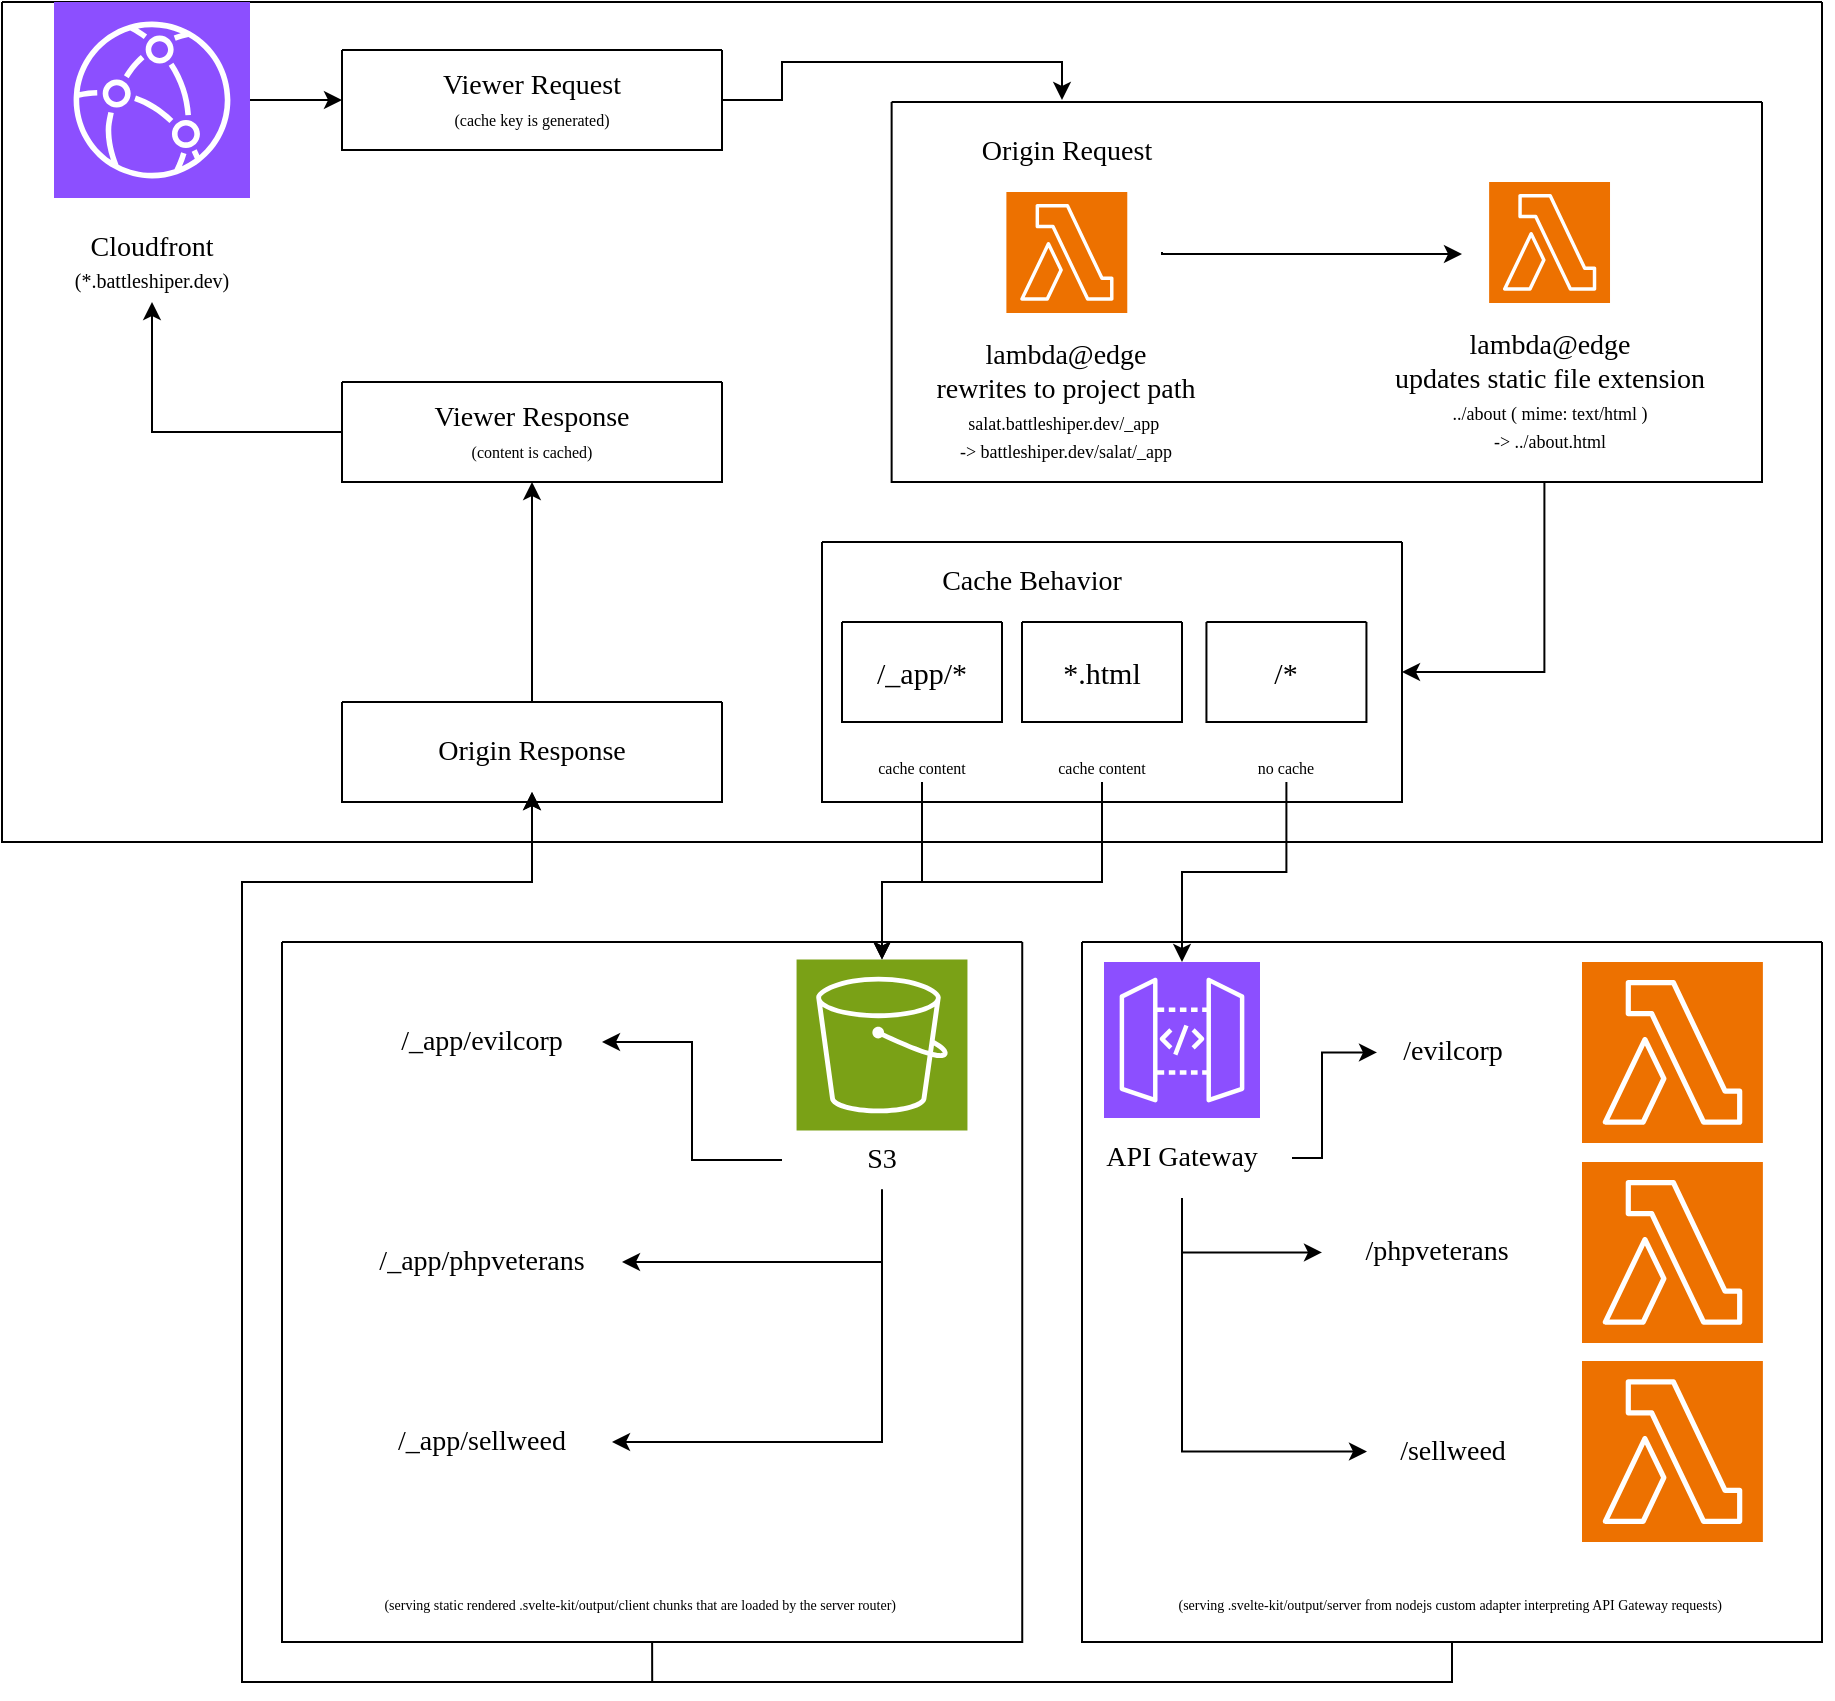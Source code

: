 <mxfile version="24.6.4" type="device">
  <diagram name="Page-1" id="aea2eVyua5f_ueuhamic">
    <mxGraphModel dx="1434" dy="794" grid="1" gridSize="10" guides="1" tooltips="1" connect="1" arrows="1" fold="1" page="1" pageScale="1" pageWidth="850" pageHeight="1100" math="0" shadow="0">
      <root>
        <mxCell id="0" />
        <mxCell id="1" parent="0" />
        <mxCell id="OIH57Cj0RyYtuAbzgee4-18" value="" style="swimlane;startSize=0;" parent="1" vertex="1">
          <mxGeometry x="80" y="60" width="910" height="420" as="geometry" />
        </mxCell>
        <mxCell id="OIH57Cj0RyYtuAbzgee4-5" value="" style="group" parent="OIH57Cj0RyYtuAbzgee4-18" vertex="1" connectable="0">
          <mxGeometry width="150" height="150" as="geometry" />
        </mxCell>
        <mxCell id="OIH57Cj0RyYtuAbzgee4-3" value="" style="sketch=0;points=[[0,0,0],[0.25,0,0],[0.5,0,0],[0.75,0,0],[1,0,0],[0,1,0],[0.25,1,0],[0.5,1,0],[0.75,1,0],[1,1,0],[0,0.25,0],[0,0.5,0],[0,0.75,0],[1,0.25,0],[1,0.5,0],[1,0.75,0]];outlineConnect=0;fontColor=#232F3E;fillColor=#8C4FFF;strokeColor=#ffffff;dashed=0;verticalLabelPosition=bottom;verticalAlign=top;align=center;html=1;fontSize=12;fontStyle=0;aspect=fixed;shape=mxgraph.aws4.resourceIcon;resIcon=mxgraph.aws4.cloudfront;" parent="OIH57Cj0RyYtuAbzgee4-5" vertex="1">
          <mxGeometry x="26" width="98" height="98" as="geometry" />
        </mxCell>
        <mxCell id="OIH57Cj0RyYtuAbzgee4-4" value="&lt;font style=&quot;font-size: 14px;&quot; data-font-src=&quot;https://fonts.googleapis.com/css?family=Ubuntu&quot;&gt;Cloudfront&lt;/font&gt;&lt;div&gt;&lt;font style=&quot;font-size: 10px;&quot;&gt;(*.battleshiper.dev)&lt;/font&gt;&lt;/div&gt;" style="text;html=1;align=center;verticalAlign=middle;whiteSpace=wrap;rounded=0;fontFamily=Ubuntu;fontSource=https%3A%2F%2Ffonts.googleapis.com%2Fcss%3Ffamily%3DUbuntu;" parent="OIH57Cj0RyYtuAbzgee4-5" vertex="1">
          <mxGeometry y="110" width="150" height="40" as="geometry" />
        </mxCell>
        <mxCell id="OIH57Cj0RyYtuAbzgee4-29" style="edgeStyle=orthogonalEdgeStyle;rounded=0;orthogonalLoop=1;jettySize=auto;html=1;exitX=1;exitY=0.5;exitDx=0;exitDy=0;" parent="OIH57Cj0RyYtuAbzgee4-18" source="OIH57Cj0RyYtuAbzgee4-15" edge="1">
          <mxGeometry relative="1" as="geometry">
            <Array as="points">
              <mxPoint x="390" y="49" />
              <mxPoint x="390" y="30" />
              <mxPoint x="530" y="30" />
              <mxPoint x="530" y="49" />
            </Array>
            <mxPoint x="530" y="49" as="targetPoint" />
          </mxGeometry>
        </mxCell>
        <mxCell id="OIH57Cj0RyYtuAbzgee4-15" value="" style="swimlane;startSize=0;" parent="OIH57Cj0RyYtuAbzgee4-18" vertex="1">
          <mxGeometry x="170" y="24" width="190" height="50" as="geometry" />
        </mxCell>
        <mxCell id="OIH57Cj0RyYtuAbzgee4-9" value="&lt;span style=&quot;font-size: 14px;&quot;&gt;Viewer Request&lt;/span&gt;&lt;br&gt;&lt;font style=&quot;font-size: 8px;&quot;&gt;(cache key is generated)&lt;/font&gt;" style="text;html=1;align=center;verticalAlign=middle;whiteSpace=wrap;rounded=0;fontFamily=Ubuntu;fontSource=https%3A%2F%2Ffonts.googleapis.com%2Fcss%3Ffamily%3DUbuntu;" parent="OIH57Cj0RyYtuAbzgee4-15" vertex="1">
          <mxGeometry x="20" y="5" width="150" height="40" as="geometry" />
        </mxCell>
        <mxCell id="OIH57Cj0RyYtuAbzgee4-21" value="" style="group" parent="OIH57Cj0RyYtuAbzgee4-18" vertex="1" connectable="0">
          <mxGeometry x="380" y="50" width="500" height="190" as="geometry" />
        </mxCell>
        <mxCell id="OIH57Cj0RyYtuAbzgee4-20" value="" style="group" parent="OIH57Cj0RyYtuAbzgee4-21" vertex="1" connectable="0">
          <mxGeometry x="64.815" width="435.185" height="190" as="geometry" />
        </mxCell>
        <mxCell id="OIH57Cj0RyYtuAbzgee4-16" value="" style="swimlane;startSize=0;" parent="OIH57Cj0RyYtuAbzgee4-20" vertex="1">
          <mxGeometry width="435.185" height="190" as="geometry" />
        </mxCell>
        <mxCell id="OIH57Cj0RyYtuAbzgee4-8" value="&lt;span style=&quot;font-size: 14px;&quot;&gt;Origin Request&lt;/span&gt;" style="text;html=1;align=center;verticalAlign=middle;whiteSpace=wrap;rounded=0;fontFamily=Ubuntu;fontSource=https%3A%2F%2Ffonts.googleapis.com%2Fcss%3Ffamily%3DUbuntu;" parent="OIH57Cj0RyYtuAbzgee4-16" vertex="1">
          <mxGeometry x="15.19" y="5" width="144.82" height="40" as="geometry" />
        </mxCell>
        <mxCell id="OIH57Cj0RyYtuAbzgee4-1" value="" style="sketch=0;points=[[0,0,0],[0.25,0,0],[0.5,0,0],[0.75,0,0],[1,0,0],[0,1,0],[0.25,1,0],[0.5,1,0],[0.75,1,0],[1,1,0],[0,0.25,0],[0,0.5,0],[0,0.75,0],[1,0.25,0],[1,0.5,0],[1,0.75,0]];outlineConnect=0;fontColor=#232F3E;fillColor=#ED7100;strokeColor=#ffffff;dashed=0;verticalLabelPosition=bottom;verticalAlign=top;align=center;html=1;fontSize=12;fontStyle=0;aspect=fixed;shape=mxgraph.aws4.resourceIcon;resIcon=mxgraph.aws4.lambda;" parent="OIH57Cj0RyYtuAbzgee4-16" vertex="1">
          <mxGeometry x="57.379" y="45" width="60.444" height="60.444" as="geometry" />
        </mxCell>
        <mxCell id="OIH57Cj0RyYtuAbzgee4-6" value="&lt;span style=&quot;font-size: 14px;&quot;&gt;lambda@edge&lt;/span&gt;&lt;br&gt;&lt;span style=&quot;font-size: 14px;&quot;&gt;rewrites to project path&lt;/span&gt;&lt;br&gt;&lt;font style=&quot;font-size: 9px;&quot;&gt;salat.battleshiper.dev/_app&amp;nbsp;&lt;/font&gt;&lt;div&gt;&lt;font style=&quot;font-size: 9px;&quot;&gt;-&amp;gt; battleshiper.dev/salat/_app&lt;/font&gt;&lt;/div&gt;" style="text;html=1;align=center;verticalAlign=middle;whiteSpace=wrap;rounded=0;fontFamily=Ubuntu;fontSource=https%3A%2F%2Ffonts.googleapis.com%2Fcss%3Ffamily%3DUbuntu;" parent="OIH57Cj0RyYtuAbzgee4-16" vertex="1">
          <mxGeometry x="-162.398" y="130" width="500.0" height="40" as="geometry" />
        </mxCell>
        <mxCell id="AKT0QYyOkNuYREVJYvbi-13" value="" style="group" vertex="1" connectable="0" parent="OIH57Cj0RyYtuAbzgee4-16">
          <mxGeometry x="245.185" y="40" width="167.58" height="125" as="geometry" />
        </mxCell>
        <mxCell id="AKT0QYyOkNuYREVJYvbi-11" value="" style="sketch=0;points=[[0,0,0],[0.25,0,0],[0.5,0,0],[0.75,0,0],[1,0,0],[0,1,0],[0.25,1,0],[0.5,1,0],[0.75,1,0],[1,1,0],[0,0.25,0],[0,0.5,0],[0,0.75,0],[1,0.25,0],[1,0.5,0],[1,0.75,0]];outlineConnect=0;fontColor=#232F3E;fillColor=#ED7100;strokeColor=#ffffff;dashed=0;verticalLabelPosition=bottom;verticalAlign=top;align=center;html=1;fontSize=12;fontStyle=0;aspect=fixed;shape=mxgraph.aws4.resourceIcon;resIcon=mxgraph.aws4.lambda;" vertex="1" parent="AKT0QYyOkNuYREVJYvbi-13">
          <mxGeometry x="53.564" width="60.444" height="60.444" as="geometry" />
        </mxCell>
        <mxCell id="AKT0QYyOkNuYREVJYvbi-12" value="&lt;span style=&quot;font-size: 14px;&quot;&gt;lambda@edge&lt;/span&gt;&lt;br&gt;&lt;span style=&quot;font-size: 14px;&quot;&gt;updates static file extension&lt;/span&gt;&lt;br&gt;&lt;font style=&quot;font-size: 9px;&quot;&gt;../about ( mime: text/html )&lt;/font&gt;&lt;div&gt;&lt;font style=&quot;font-size: 9px;&quot;&gt;-&amp;gt; ../about.html&lt;/font&gt;&lt;/div&gt;" style="text;html=1;align=center;verticalAlign=middle;whiteSpace=wrap;rounded=0;fontFamily=Ubuntu;fontSource=https%3A%2F%2Ffonts.googleapis.com%2Fcss%3Ffamily%3DUbuntu;" vertex="1" parent="AKT0QYyOkNuYREVJYvbi-13">
          <mxGeometry x="-10" y="85" width="187.58" height="40" as="geometry" />
        </mxCell>
        <mxCell id="AKT0QYyOkNuYREVJYvbi-14" style="edgeStyle=orthogonalEdgeStyle;rounded=0;orthogonalLoop=1;jettySize=auto;html=1;" edge="1" parent="OIH57Cj0RyYtuAbzgee4-16">
          <mxGeometry relative="1" as="geometry">
            <mxPoint x="135.185" y="75" as="sourcePoint" />
            <mxPoint x="285.185" y="76" as="targetPoint" />
            <Array as="points">
              <mxPoint x="217" y="76" />
              <mxPoint x="299" y="76" />
            </Array>
          </mxGeometry>
        </mxCell>
        <mxCell id="OIH57Cj0RyYtuAbzgee4-32" style="edgeStyle=orthogonalEdgeStyle;rounded=0;orthogonalLoop=1;jettySize=auto;html=1;entryX=0.5;entryY=1;entryDx=0;entryDy=0;" parent="OIH57Cj0RyYtuAbzgee4-18" source="OIH57Cj0RyYtuAbzgee4-22" target="OIH57Cj0RyYtuAbzgee4-24" edge="1">
          <mxGeometry relative="1" as="geometry" />
        </mxCell>
        <mxCell id="OIH57Cj0RyYtuAbzgee4-22" value="" style="swimlane;startSize=0;" parent="OIH57Cj0RyYtuAbzgee4-18" vertex="1">
          <mxGeometry x="170" y="350" width="190" height="50" as="geometry" />
        </mxCell>
        <mxCell id="OIH57Cj0RyYtuAbzgee4-23" value="&lt;span style=&quot;font-size: 14px;&quot;&gt;Origin Response&lt;/span&gt;" style="text;html=1;align=center;verticalAlign=middle;whiteSpace=wrap;rounded=0;fontFamily=Ubuntu;fontSource=https%3A%2F%2Ffonts.googleapis.com%2Fcss%3Ffamily%3DUbuntu;" parent="OIH57Cj0RyYtuAbzgee4-22" vertex="1">
          <mxGeometry x="20" y="5" width="150" height="40" as="geometry" />
        </mxCell>
        <mxCell id="OIH57Cj0RyYtuAbzgee4-31" style="edgeStyle=orthogonalEdgeStyle;rounded=0;orthogonalLoop=1;jettySize=auto;html=1;entryX=0.5;entryY=1;entryDx=0;entryDy=0;" parent="OIH57Cj0RyYtuAbzgee4-18" source="OIH57Cj0RyYtuAbzgee4-24" target="OIH57Cj0RyYtuAbzgee4-4" edge="1">
          <mxGeometry relative="1" as="geometry" />
        </mxCell>
        <mxCell id="OIH57Cj0RyYtuAbzgee4-24" value="" style="swimlane;startSize=0;" parent="OIH57Cj0RyYtuAbzgee4-18" vertex="1">
          <mxGeometry x="170" y="190" width="190" height="50" as="geometry" />
        </mxCell>
        <mxCell id="OIH57Cj0RyYtuAbzgee4-25" value="&lt;span style=&quot;font-size: 14px;&quot;&gt;Viewer Response&lt;/span&gt;&lt;br&gt;&lt;font style=&quot;font-size: 8px;&quot;&gt;(content is cached)&lt;/font&gt;" style="text;html=1;align=center;verticalAlign=middle;whiteSpace=wrap;rounded=0;fontFamily=Ubuntu;fontSource=https%3A%2F%2Ffonts.googleapis.com%2Fcss%3Ffamily%3DUbuntu;" parent="OIH57Cj0RyYtuAbzgee4-24" vertex="1">
          <mxGeometry x="20" y="5" width="150" height="40" as="geometry" />
        </mxCell>
        <mxCell id="OIH57Cj0RyYtuAbzgee4-28" style="edgeStyle=orthogonalEdgeStyle;rounded=0;orthogonalLoop=1;jettySize=auto;html=1;entryX=0;entryY=0.5;entryDx=0;entryDy=0;" parent="OIH57Cj0RyYtuAbzgee4-18" source="OIH57Cj0RyYtuAbzgee4-3" target="OIH57Cj0RyYtuAbzgee4-15" edge="1">
          <mxGeometry relative="1" as="geometry" />
        </mxCell>
        <mxCell id="OIH57Cj0RyYtuAbzgee4-33" value="" style="swimlane;startSize=0;" parent="OIH57Cj0RyYtuAbzgee4-18" vertex="1">
          <mxGeometry x="410" y="270" width="290" height="130" as="geometry" />
        </mxCell>
        <mxCell id="OIH57Cj0RyYtuAbzgee4-34" value="&lt;span style=&quot;font-size: 14px;&quot;&gt;Cache Behavior&lt;/span&gt;" style="text;html=1;align=center;verticalAlign=middle;whiteSpace=wrap;rounded=0;fontFamily=Ubuntu;fontSource=https%3A%2F%2Ffonts.googleapis.com%2Fcss%3Ffamily%3DUbuntu;" parent="OIH57Cj0RyYtuAbzgee4-33" vertex="1">
          <mxGeometry x="30" width="150" height="40" as="geometry" />
        </mxCell>
        <mxCell id="OIH57Cj0RyYtuAbzgee4-51" value="&lt;font style=&quot;font-size: 8px;&quot;&gt;no cache&lt;/font&gt;" style="text;html=1;align=center;verticalAlign=middle;whiteSpace=wrap;rounded=0;fontFamily=Ubuntu;fontSource=https%3A%2F%2Ffonts.googleapis.com%2Fcss%3Ffamily%3DUbuntu;fontSize=15;" parent="OIH57Cj0RyYtuAbzgee4-33" vertex="1">
          <mxGeometry x="201.11" y="100" width="62.22" height="20" as="geometry" />
        </mxCell>
        <mxCell id="OIH57Cj0RyYtuAbzgee4-55" value="" style="group" parent="OIH57Cj0RyYtuAbzgee4-33" vertex="1" connectable="0">
          <mxGeometry x="10" y="40" width="80" height="80" as="geometry" />
        </mxCell>
        <mxCell id="OIH57Cj0RyYtuAbzgee4-39" value="" style="group" parent="OIH57Cj0RyYtuAbzgee4-55" vertex="1" connectable="0">
          <mxGeometry width="80" height="50" as="geometry" />
        </mxCell>
        <mxCell id="OIH57Cj0RyYtuAbzgee4-36" value="" style="swimlane;startSize=0;" parent="OIH57Cj0RyYtuAbzgee4-39" vertex="1">
          <mxGeometry width="80" height="50" as="geometry" />
        </mxCell>
        <mxCell id="OIH57Cj0RyYtuAbzgee4-38" value="&lt;font style=&quot;font-size: 15px;&quot;&gt;/_app/*&lt;/font&gt;" style="text;html=1;align=center;verticalAlign=middle;whiteSpace=wrap;rounded=0;fontFamily=Ubuntu;fontSource=https%3A%2F%2Ffonts.googleapis.com%2Fcss%3Ffamily%3DUbuntu;fontSize=15;" parent="OIH57Cj0RyYtuAbzgee4-39" vertex="1">
          <mxGeometry x="8.889" y="5" width="62.222" height="40" as="geometry" />
        </mxCell>
        <mxCell id="OIH57Cj0RyYtuAbzgee4-50" value="&lt;font style=&quot;font-size: 8px;&quot;&gt;cache content&lt;/font&gt;" style="text;html=1;align=center;verticalAlign=middle;whiteSpace=wrap;rounded=0;fontFamily=Ubuntu;fontSource=https%3A%2F%2Ffonts.googleapis.com%2Fcss%3Ffamily%3DUbuntu;fontSize=15;" parent="OIH57Cj0RyYtuAbzgee4-55" vertex="1">
          <mxGeometry x="8.89" y="60" width="62.22" height="20" as="geometry" />
        </mxCell>
        <mxCell id="OIH57Cj0RyYtuAbzgee4-46" value="" style="group" parent="OIH57Cj0RyYtuAbzgee4-33" vertex="1" connectable="0">
          <mxGeometry x="192.22" y="40" width="80" height="50" as="geometry" />
        </mxCell>
        <mxCell id="OIH57Cj0RyYtuAbzgee4-47" value="" style="swimlane;startSize=0;" parent="OIH57Cj0RyYtuAbzgee4-46" vertex="1">
          <mxGeometry width="80" height="50" as="geometry" />
        </mxCell>
        <mxCell id="OIH57Cj0RyYtuAbzgee4-48" value="&lt;font style=&quot;font-size: 15px;&quot;&gt;/*&lt;/font&gt;" style="text;html=1;align=center;verticalAlign=middle;whiteSpace=wrap;rounded=0;fontFamily=Ubuntu;fontSource=https%3A%2F%2Ffonts.googleapis.com%2Fcss%3Ffamily%3DUbuntu;fontSize=15;" parent="OIH57Cj0RyYtuAbzgee4-46" vertex="1">
          <mxGeometry x="8.889" y="5" width="62.222" height="40" as="geometry" />
        </mxCell>
        <mxCell id="AKT0QYyOkNuYREVJYvbi-5" value="" style="group" vertex="1" connectable="0" parent="OIH57Cj0RyYtuAbzgee4-33">
          <mxGeometry x="100" y="40" width="80" height="50" as="geometry" />
        </mxCell>
        <mxCell id="AKT0QYyOkNuYREVJYvbi-6" value="" style="swimlane;startSize=0;" vertex="1" parent="AKT0QYyOkNuYREVJYvbi-5">
          <mxGeometry width="80" height="50" as="geometry" />
        </mxCell>
        <mxCell id="AKT0QYyOkNuYREVJYvbi-7" value="&lt;font style=&quot;font-size: 15px;&quot;&gt;*.html&lt;/font&gt;" style="text;html=1;align=center;verticalAlign=middle;whiteSpace=wrap;rounded=0;fontFamily=Ubuntu;fontSource=https%3A%2F%2Ffonts.googleapis.com%2Fcss%3Ffamily%3DUbuntu;fontSize=15;" vertex="1" parent="AKT0QYyOkNuYREVJYvbi-5">
          <mxGeometry x="8.889" y="5" width="62.222" height="40" as="geometry" />
        </mxCell>
        <mxCell id="AKT0QYyOkNuYREVJYvbi-8" value="&lt;font style=&quot;font-size: 8px;&quot;&gt;cache content&lt;/font&gt;" style="text;html=1;align=center;verticalAlign=middle;whiteSpace=wrap;rounded=0;fontFamily=Ubuntu;fontSource=https%3A%2F%2Ffonts.googleapis.com%2Fcss%3Ffamily%3DUbuntu;fontSize=15;" vertex="1" parent="OIH57Cj0RyYtuAbzgee4-33">
          <mxGeometry x="108.89" y="100" width="62.22" height="20" as="geometry" />
        </mxCell>
        <mxCell id="AKT0QYyOkNuYREVJYvbi-10" style="edgeStyle=orthogonalEdgeStyle;rounded=0;orthogonalLoop=1;jettySize=auto;html=1;entryX=1;entryY=0.5;entryDx=0;entryDy=0;exitX=0.75;exitY=1;exitDx=0;exitDy=0;" edge="1" parent="OIH57Cj0RyYtuAbzgee4-18" source="OIH57Cj0RyYtuAbzgee4-16" target="OIH57Cj0RyYtuAbzgee4-33">
          <mxGeometry relative="1" as="geometry" />
        </mxCell>
        <mxCell id="OIH57Cj0RyYtuAbzgee4-54" style="edgeStyle=orthogonalEdgeStyle;rounded=0;orthogonalLoop=1;jettySize=auto;html=1;entryX=0.5;entryY=0;entryDx=0;entryDy=0;entryPerimeter=0;" parent="1" source="OIH57Cj0RyYtuAbzgee4-51" target="OIH57Cj0RyYtuAbzgee4-2" edge="1">
          <mxGeometry relative="1" as="geometry" />
        </mxCell>
        <mxCell id="AKT0QYyOkNuYREVJYvbi-4" style="edgeStyle=orthogonalEdgeStyle;rounded=0;orthogonalLoop=1;jettySize=auto;html=1;entryX=0.5;entryY=1;entryDx=0;entryDy=0;exitX=0.5;exitY=1;exitDx=0;exitDy=0;" edge="1" parent="1" source="OIH57Cj0RyYtuAbzgee4-57" target="OIH57Cj0RyYtuAbzgee4-23">
          <mxGeometry relative="1" as="geometry">
            <Array as="points">
              <mxPoint x="805" y="900" />
              <mxPoint x="200" y="900" />
              <mxPoint x="200" y="500" />
              <mxPoint x="345" y="500" />
            </Array>
          </mxGeometry>
        </mxCell>
        <mxCell id="OIH57Cj0RyYtuAbzgee4-57" value="" style="swimlane;startSize=0;" parent="1" vertex="1">
          <mxGeometry x="620" y="530" width="370" height="350" as="geometry" />
        </mxCell>
        <mxCell id="OIH57Cj0RyYtuAbzgee4-73" style="edgeStyle=orthogonalEdgeStyle;rounded=0;orthogonalLoop=1;jettySize=auto;html=1;entryX=0;entryY=0.5;entryDx=0;entryDy=0;exitX=0.5;exitY=1;exitDx=0;exitDy=0;" parent="OIH57Cj0RyYtuAbzgee4-57" source="OIH57Cj0RyYtuAbzgee4-58" target="OIH57Cj0RyYtuAbzgee4-64" edge="1">
          <mxGeometry relative="1" as="geometry" />
        </mxCell>
        <mxCell id="OIH57Cj0RyYtuAbzgee4-74" style="edgeStyle=orthogonalEdgeStyle;rounded=0;orthogonalLoop=1;jettySize=auto;html=1;entryX=0;entryY=0.5;entryDx=0;entryDy=0;exitX=0.5;exitY=1;exitDx=0;exitDy=0;" parent="OIH57Cj0RyYtuAbzgee4-57" source="OIH57Cj0RyYtuAbzgee4-58" target="OIH57Cj0RyYtuAbzgee4-62" edge="1">
          <mxGeometry relative="1" as="geometry" />
        </mxCell>
        <mxCell id="OIH57Cj0RyYtuAbzgee4-75" style="edgeStyle=orthogonalEdgeStyle;rounded=0;orthogonalLoop=1;jettySize=auto;html=1;entryX=0;entryY=0.5;entryDx=0;entryDy=0;" parent="OIH57Cj0RyYtuAbzgee4-57" source="OIH57Cj0RyYtuAbzgee4-58" target="OIH57Cj0RyYtuAbzgee4-60" edge="1">
          <mxGeometry relative="1" as="geometry">
            <Array as="points">
              <mxPoint x="120" y="108" />
              <mxPoint x="120" y="55" />
            </Array>
          </mxGeometry>
        </mxCell>
        <mxCell id="OIH57Cj0RyYtuAbzgee4-58" value="&lt;span style=&quot;font-size: 14px;&quot;&gt;API Gateway&lt;/span&gt;" style="text;html=1;align=center;verticalAlign=middle;whiteSpace=wrap;rounded=0;fontFamily=Ubuntu;fontSource=https%3A%2F%2Ffonts.googleapis.com%2Fcss%3Ffamily%3DUbuntu;" parent="OIH57Cj0RyYtuAbzgee4-57" vertex="1">
          <mxGeometry x="-5" y="88" width="110" height="40" as="geometry" />
        </mxCell>
        <mxCell id="OIH57Cj0RyYtuAbzgee4-53" value="" style="sketch=0;points=[[0,0,0],[0.25,0,0],[0.5,0,0],[0.75,0,0],[1,0,0],[0,1,0],[0.25,1,0],[0.5,1,0],[0.75,1,0],[1,1,0],[0,0.25,0],[0,0.5,0],[0,0.75,0],[1,0.25,0],[1,0.5,0],[1,0.75,0]];outlineConnect=0;fontColor=#232F3E;fillColor=#ED7100;strokeColor=#ffffff;dashed=0;verticalLabelPosition=bottom;verticalAlign=top;align=center;html=1;fontSize=12;fontStyle=0;aspect=fixed;shape=mxgraph.aws4.resourceIcon;resIcon=mxgraph.aws4.lambda;" parent="OIH57Cj0RyYtuAbzgee4-57" vertex="1">
          <mxGeometry x="250" y="10" width="90.44" height="90.44" as="geometry" />
        </mxCell>
        <mxCell id="OIH57Cj0RyYtuAbzgee4-60" value="&lt;span style=&quot;font-size: 14px;&quot;&gt;/evilcorp&lt;/span&gt;" style="text;html=1;align=center;verticalAlign=middle;whiteSpace=wrap;rounded=0;fontFamily=Ubuntu;fontSource=https%3A%2F%2Ffonts.googleapis.com%2Fcss%3Ffamily%3DUbuntu;" parent="OIH57Cj0RyYtuAbzgee4-57" vertex="1">
          <mxGeometry x="147.5" y="35.22" width="75" height="40" as="geometry" />
        </mxCell>
        <mxCell id="OIH57Cj0RyYtuAbzgee4-61" value="" style="sketch=0;points=[[0,0,0],[0.25,0,0],[0.5,0,0],[0.75,0,0],[1,0,0],[0,1,0],[0.25,1,0],[0.5,1,0],[0.75,1,0],[1,1,0],[0,0.25,0],[0,0.5,0],[0,0.75,0],[1,0.25,0],[1,0.5,0],[1,0.75,0]];outlineConnect=0;fontColor=#232F3E;fillColor=#ED7100;strokeColor=#ffffff;dashed=0;verticalLabelPosition=bottom;verticalAlign=top;align=center;html=1;fontSize=12;fontStyle=0;aspect=fixed;shape=mxgraph.aws4.resourceIcon;resIcon=mxgraph.aws4.lambda;" parent="OIH57Cj0RyYtuAbzgee4-57" vertex="1">
          <mxGeometry x="250" y="110" width="90.44" height="90.44" as="geometry" />
        </mxCell>
        <mxCell id="OIH57Cj0RyYtuAbzgee4-62" value="&lt;span style=&quot;font-size: 14px;&quot;&gt;/phpveterans&lt;/span&gt;" style="text;html=1;align=center;verticalAlign=middle;whiteSpace=wrap;rounded=0;fontFamily=Ubuntu;fontSource=https%3A%2F%2Ffonts.googleapis.com%2Fcss%3Ffamily%3DUbuntu;" parent="OIH57Cj0RyYtuAbzgee4-57" vertex="1">
          <mxGeometry x="120" y="135.22" width="115" height="40" as="geometry" />
        </mxCell>
        <mxCell id="OIH57Cj0RyYtuAbzgee4-63" value="" style="sketch=0;points=[[0,0,0],[0.25,0,0],[0.5,0,0],[0.75,0,0],[1,0,0],[0,1,0],[0.25,1,0],[0.5,1,0],[0.75,1,0],[1,1,0],[0,0.25,0],[0,0.5,0],[0,0.75,0],[1,0.25,0],[1,0.5,0],[1,0.75,0]];outlineConnect=0;fontColor=#232F3E;fillColor=#ED7100;strokeColor=#ffffff;dashed=0;verticalLabelPosition=bottom;verticalAlign=top;align=center;html=1;fontSize=12;fontStyle=0;aspect=fixed;shape=mxgraph.aws4.resourceIcon;resIcon=mxgraph.aws4.lambda;" parent="OIH57Cj0RyYtuAbzgee4-57" vertex="1">
          <mxGeometry x="250" y="209.56" width="90.44" height="90.44" as="geometry" />
        </mxCell>
        <mxCell id="OIH57Cj0RyYtuAbzgee4-64" value="&lt;span style=&quot;font-size: 14px;&quot;&gt;/sellweed&lt;/span&gt;" style="text;html=1;align=center;verticalAlign=middle;whiteSpace=wrap;rounded=0;fontFamily=Ubuntu;fontSource=https%3A%2F%2Ffonts.googleapis.com%2Fcss%3Ffamily%3DUbuntu;" parent="OIH57Cj0RyYtuAbzgee4-57" vertex="1">
          <mxGeometry x="142.5" y="234.78" width="85" height="40" as="geometry" />
        </mxCell>
        <mxCell id="OIH57Cj0RyYtuAbzgee4-68" value="" style="shape=image;verticalLabelPosition=bottom;labelBackgroundColor=default;verticalAlign=top;aspect=fixed;imageAspect=0;image=https://kit.svelte.dev/_app/immutable/assets/svelte-kit-machine.D9RaRv8H.png;clipPath=inset(27.33% 15.67% 30.67% 25.33%);" parent="OIH57Cj0RyYtuAbzgee4-57" vertex="1">
          <mxGeometry x="290" y="60" width="70.24" height="50" as="geometry" />
        </mxCell>
        <mxCell id="OIH57Cj0RyYtuAbzgee4-70" value="" style="shape=image;verticalLabelPosition=bottom;labelBackgroundColor=default;verticalAlign=top;aspect=fixed;imageAspect=0;image=https://kit.svelte.dev/_app/immutable/assets/svelte-kit-machine.D9RaRv8H.png;clipPath=inset(27.33% 15.67% 30.67% 25.33%);rotation=-180;" parent="OIH57Cj0RyYtuAbzgee4-57" vertex="1">
          <mxGeometry x="290" y="159.56" width="70.24" height="50" as="geometry" />
        </mxCell>
        <mxCell id="OIH57Cj0RyYtuAbzgee4-71" value="" style="shape=image;verticalLabelPosition=bottom;labelBackgroundColor=default;verticalAlign=top;aspect=fixed;imageAspect=0;image=https://kit.svelte.dev/_app/immutable/assets/svelte-kit-machine.D9RaRv8H.png;clipPath=inset(27.33% 15.67% 30.67% 25.33%);" parent="OIH57Cj0RyYtuAbzgee4-57" vertex="1">
          <mxGeometry x="290" y="260" width="70.24" height="50" as="geometry" />
        </mxCell>
        <mxCell id="OIH57Cj0RyYtuAbzgee4-77" value="&lt;font style=&quot;font-size: 7px;&quot;&gt;(serving .svelte-kit/output/server from nodejs custom adapter interpreting API Gateway requests)&amp;nbsp;&lt;/font&gt;" style="text;html=1;align=center;verticalAlign=middle;whiteSpace=wrap;rounded=0;fontFamily=Ubuntu;fontSource=https%3A%2F%2Ffonts.googleapis.com%2Fcss%3Ffamily%3DUbuntu;" parent="OIH57Cj0RyYtuAbzgee4-57" vertex="1">
          <mxGeometry x="-5.0" y="320" width="380.24" height="20" as="geometry" />
        </mxCell>
        <mxCell id="OIH57Cj0RyYtuAbzgee4-2" value="" style="sketch=0;points=[[0,0,0],[0.25,0,0],[0.5,0,0],[0.75,0,0],[1,0,0],[0,1,0],[0.25,1,0],[0.5,1,0],[0.75,1,0],[1,1,0],[0,0.25,0],[0,0.5,0],[0,0.75,0],[1,0.25,0],[1,0.5,0],[1,0.75,0]];outlineConnect=0;fontColor=#232F3E;fillColor=#8C4FFF;strokeColor=#ffffff;dashed=0;verticalLabelPosition=bottom;verticalAlign=top;align=center;html=1;fontSize=12;fontStyle=0;aspect=fixed;shape=mxgraph.aws4.resourceIcon;resIcon=mxgraph.aws4.api_gateway;" parent="OIH57Cj0RyYtuAbzgee4-57" vertex="1">
          <mxGeometry x="11" y="10" width="78" height="78" as="geometry" />
        </mxCell>
        <mxCell id="AKT0QYyOkNuYREVJYvbi-3" style="edgeStyle=orthogonalEdgeStyle;rounded=0;orthogonalLoop=1;jettySize=auto;html=1;entryX=0.5;entryY=1;entryDx=0;entryDy=0;exitX=0.5;exitY=1;exitDx=0;exitDy=0;" edge="1" parent="1" source="OIH57Cj0RyYtuAbzgee4-78" target="OIH57Cj0RyYtuAbzgee4-23">
          <mxGeometry relative="1" as="geometry">
            <Array as="points">
              <mxPoint x="405" y="900" />
              <mxPoint x="200" y="900" />
              <mxPoint x="200" y="500" />
              <mxPoint x="345" y="500" />
            </Array>
          </mxGeometry>
        </mxCell>
        <mxCell id="OIH57Cj0RyYtuAbzgee4-78" value="" style="swimlane;startSize=0;" parent="1" vertex="1">
          <mxGeometry x="220" y="530" width="370.12" height="350" as="geometry" />
        </mxCell>
        <mxCell id="OIH57Cj0RyYtuAbzgee4-81" value="" style="group" parent="OIH57Cj0RyYtuAbzgee4-78" vertex="1" connectable="0">
          <mxGeometry x="250" y="10" width="100" height="113.78" as="geometry" />
        </mxCell>
        <mxCell id="OIH57Cj0RyYtuAbzgee4-79" value="" style="sketch=0;points=[[0,0,0],[0.25,0,0],[0.5,0,0],[0.75,0,0],[1,0,0],[0,1,0],[0.25,1,0],[0.5,1,0],[0.75,1,0],[1,1,0],[0,0.25,0],[0,0.5,0],[0,0.75,0],[1,0.25,0],[1,0.5,0],[1,0.75,0]];outlineConnect=0;fontColor=#232F3E;fillColor=#7AA116;strokeColor=#ffffff;dashed=0;verticalLabelPosition=bottom;verticalAlign=top;align=center;html=1;fontSize=12;fontStyle=0;aspect=fixed;shape=mxgraph.aws4.resourceIcon;resIcon=mxgraph.aws4.s3;" parent="OIH57Cj0RyYtuAbzgee4-81" vertex="1">
          <mxGeometry x="7.28" y="-1.23" width="85.45" height="85.45" as="geometry" />
        </mxCell>
        <mxCell id="OIH57Cj0RyYtuAbzgee4-80" value="&lt;span style=&quot;font-size: 14px;&quot;&gt;S3&lt;/span&gt;" style="text;html=1;align=center;verticalAlign=middle;whiteSpace=wrap;rounded=0;fontFamily=Ubuntu;fontSource=https%3A%2F%2Ffonts.googleapis.com%2Fcss%3Ffamily%3DUbuntu;" parent="OIH57Cj0RyYtuAbzgee4-81" vertex="1">
          <mxGeometry y="84.22" width="100" height="29.56" as="geometry" />
        </mxCell>
        <mxCell id="OIH57Cj0RyYtuAbzgee4-82" value="&lt;span style=&quot;font-size: 14px;&quot;&gt;/&lt;/span&gt;&lt;span style=&quot;font-size: 14px;&quot;&gt;_app/&lt;/span&gt;&lt;span style=&quot;font-size: 14px;&quot;&gt;phpveterans&lt;/span&gt;" style="text;html=1;align=center;verticalAlign=middle;whiteSpace=wrap;rounded=0;fontFamily=Ubuntu;fontSource=https%3A%2F%2Ffonts.googleapis.com%2Fcss%3Ffamily%3DUbuntu;" parent="OIH57Cj0RyYtuAbzgee4-78" vertex="1">
          <mxGeometry x="30" y="140" width="140" height="40" as="geometry" />
        </mxCell>
        <mxCell id="OIH57Cj0RyYtuAbzgee4-84" value="&lt;span style=&quot;font-size: 14px;&quot;&gt;/_app/sellweed&lt;/span&gt;" style="text;html=1;align=center;verticalAlign=middle;whiteSpace=wrap;rounded=0;fontFamily=Ubuntu;fontSource=https%3A%2F%2Ffonts.googleapis.com%2Fcss%3Ffamily%3DUbuntu;" parent="OIH57Cj0RyYtuAbzgee4-78" vertex="1">
          <mxGeometry x="35" y="230" width="130" height="40" as="geometry" />
        </mxCell>
        <mxCell id="OIH57Cj0RyYtuAbzgee4-85" value="&lt;span style=&quot;font-size: 14px;&quot;&gt;/&lt;/span&gt;&lt;span style=&quot;font-size: 14px;&quot;&gt;_app/&lt;/span&gt;&lt;span style=&quot;font-size: 14px;&quot;&gt;evilcorp&lt;/span&gt;" style="text;html=1;align=center;verticalAlign=middle;whiteSpace=wrap;rounded=0;fontFamily=Ubuntu;fontSource=https%3A%2F%2Ffonts.googleapis.com%2Fcss%3Ffamily%3DUbuntu;" parent="OIH57Cj0RyYtuAbzgee4-78" vertex="1">
          <mxGeometry x="40" y="30" width="120" height="40" as="geometry" />
        </mxCell>
        <mxCell id="OIH57Cj0RyYtuAbzgee4-86" style="edgeStyle=orthogonalEdgeStyle;rounded=0;orthogonalLoop=1;jettySize=auto;html=1;entryX=1;entryY=0.5;entryDx=0;entryDy=0;exitX=0.5;exitY=1;exitDx=0;exitDy=0;" parent="OIH57Cj0RyYtuAbzgee4-78" source="OIH57Cj0RyYtuAbzgee4-80" target="OIH57Cj0RyYtuAbzgee4-82" edge="1">
          <mxGeometry relative="1" as="geometry" />
        </mxCell>
        <mxCell id="OIH57Cj0RyYtuAbzgee4-87" style="edgeStyle=orthogonalEdgeStyle;rounded=0;orthogonalLoop=1;jettySize=auto;html=1;entryX=1;entryY=0.5;entryDx=0;entryDy=0;exitX=0.5;exitY=1;exitDx=0;exitDy=0;" parent="OIH57Cj0RyYtuAbzgee4-78" source="OIH57Cj0RyYtuAbzgee4-80" target="OIH57Cj0RyYtuAbzgee4-84" edge="1">
          <mxGeometry relative="1" as="geometry" />
        </mxCell>
        <mxCell id="OIH57Cj0RyYtuAbzgee4-88" style="edgeStyle=orthogonalEdgeStyle;rounded=0;orthogonalLoop=1;jettySize=auto;html=1;entryX=1;entryY=0.5;entryDx=0;entryDy=0;" parent="OIH57Cj0RyYtuAbzgee4-78" source="OIH57Cj0RyYtuAbzgee4-80" target="OIH57Cj0RyYtuAbzgee4-85" edge="1">
          <mxGeometry relative="1" as="geometry" />
        </mxCell>
        <mxCell id="OIH57Cj0RyYtuAbzgee4-89" value="&lt;font style=&quot;font-size: 7px;&quot;&gt;(serving static rendered .svelte-kit/output/client chunks that are loaded by the server router)&amp;nbsp;&lt;/font&gt;" style="text;html=1;align=center;verticalAlign=middle;whiteSpace=wrap;rounded=0;fontFamily=Ubuntu;fontSource=https%3A%2F%2Ffonts.googleapis.com%2Fcss%3Ffamily%3DUbuntu;" parent="OIH57Cj0RyYtuAbzgee4-78" vertex="1">
          <mxGeometry x="-10.12" y="320" width="380.24" height="20" as="geometry" />
        </mxCell>
        <mxCell id="OIH57Cj0RyYtuAbzgee4-83" style="edgeStyle=orthogonalEdgeStyle;rounded=0;orthogonalLoop=1;jettySize=auto;html=1;entryX=0.5;entryY=0;entryDx=0;entryDy=0;entryPerimeter=0;" parent="1" source="OIH57Cj0RyYtuAbzgee4-50" target="OIH57Cj0RyYtuAbzgee4-79" edge="1">
          <mxGeometry relative="1" as="geometry">
            <Array as="points">
              <mxPoint x="540" y="500" />
              <mxPoint x="520" y="500" />
            </Array>
          </mxGeometry>
        </mxCell>
        <mxCell id="AKT0QYyOkNuYREVJYvbi-9" style="edgeStyle=orthogonalEdgeStyle;rounded=0;orthogonalLoop=1;jettySize=auto;html=1;" edge="1" parent="1" source="AKT0QYyOkNuYREVJYvbi-8" target="OIH57Cj0RyYtuAbzgee4-79">
          <mxGeometry relative="1" as="geometry">
            <Array as="points">
              <mxPoint x="630" y="500" />
              <mxPoint x="520" y="500" />
            </Array>
          </mxGeometry>
        </mxCell>
      </root>
    </mxGraphModel>
  </diagram>
</mxfile>
